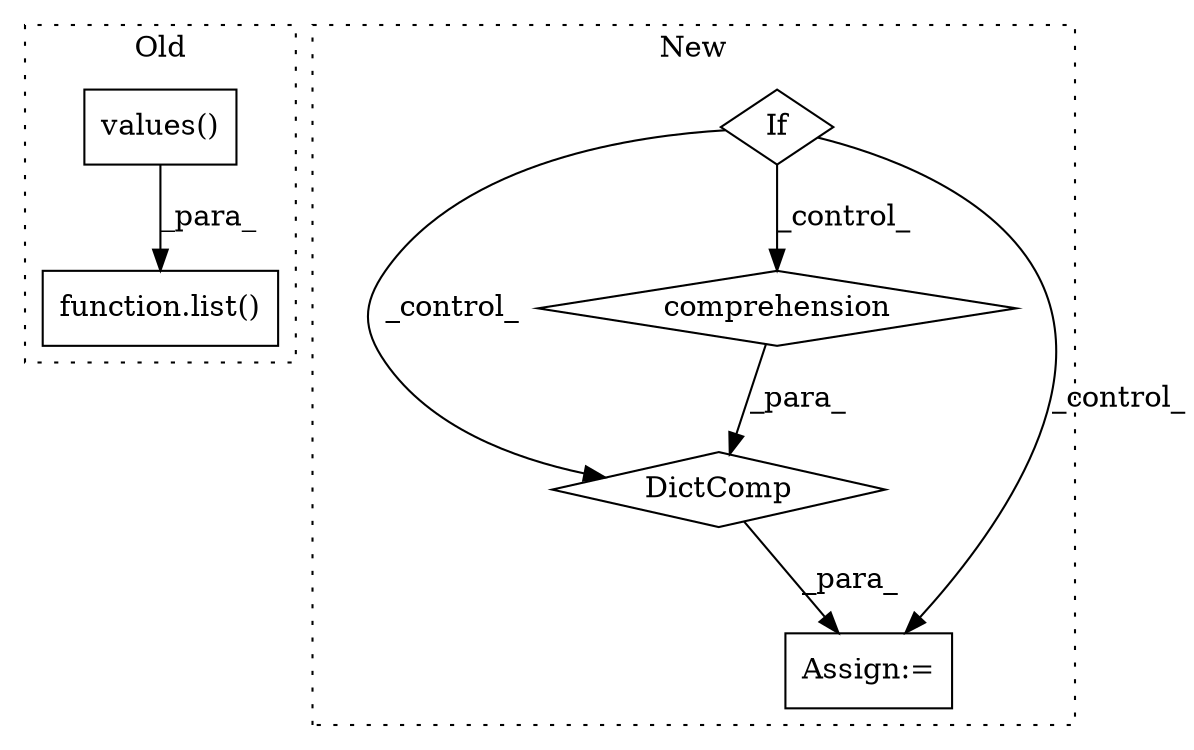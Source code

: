digraph G {
subgraph cluster0 {
1 [label="function.list()" a="75" s="1037,1065" l="5,1" shape="box"];
4 [label="values()" a="75" s="1042" l="23" shape="box"];
label = "Old";
style="dotted";
}
subgraph cluster1 {
2 [label="DictComp" a="84" s="1191" l="36" shape="diamond"];
3 [label="comprehension" a="45" s="1203" l="3" shape="diamond"];
5 [label="If" a="96" s="1139" l="3" shape="diamond"];
6 [label="Assign:=" a="68" s="1188" l="3" shape="box"];
label = "New";
style="dotted";
}
2 -> 6 [label="_para_"];
3 -> 2 [label="_para_"];
4 -> 1 [label="_para_"];
5 -> 6 [label="_control_"];
5 -> 2 [label="_control_"];
5 -> 3 [label="_control_"];
}